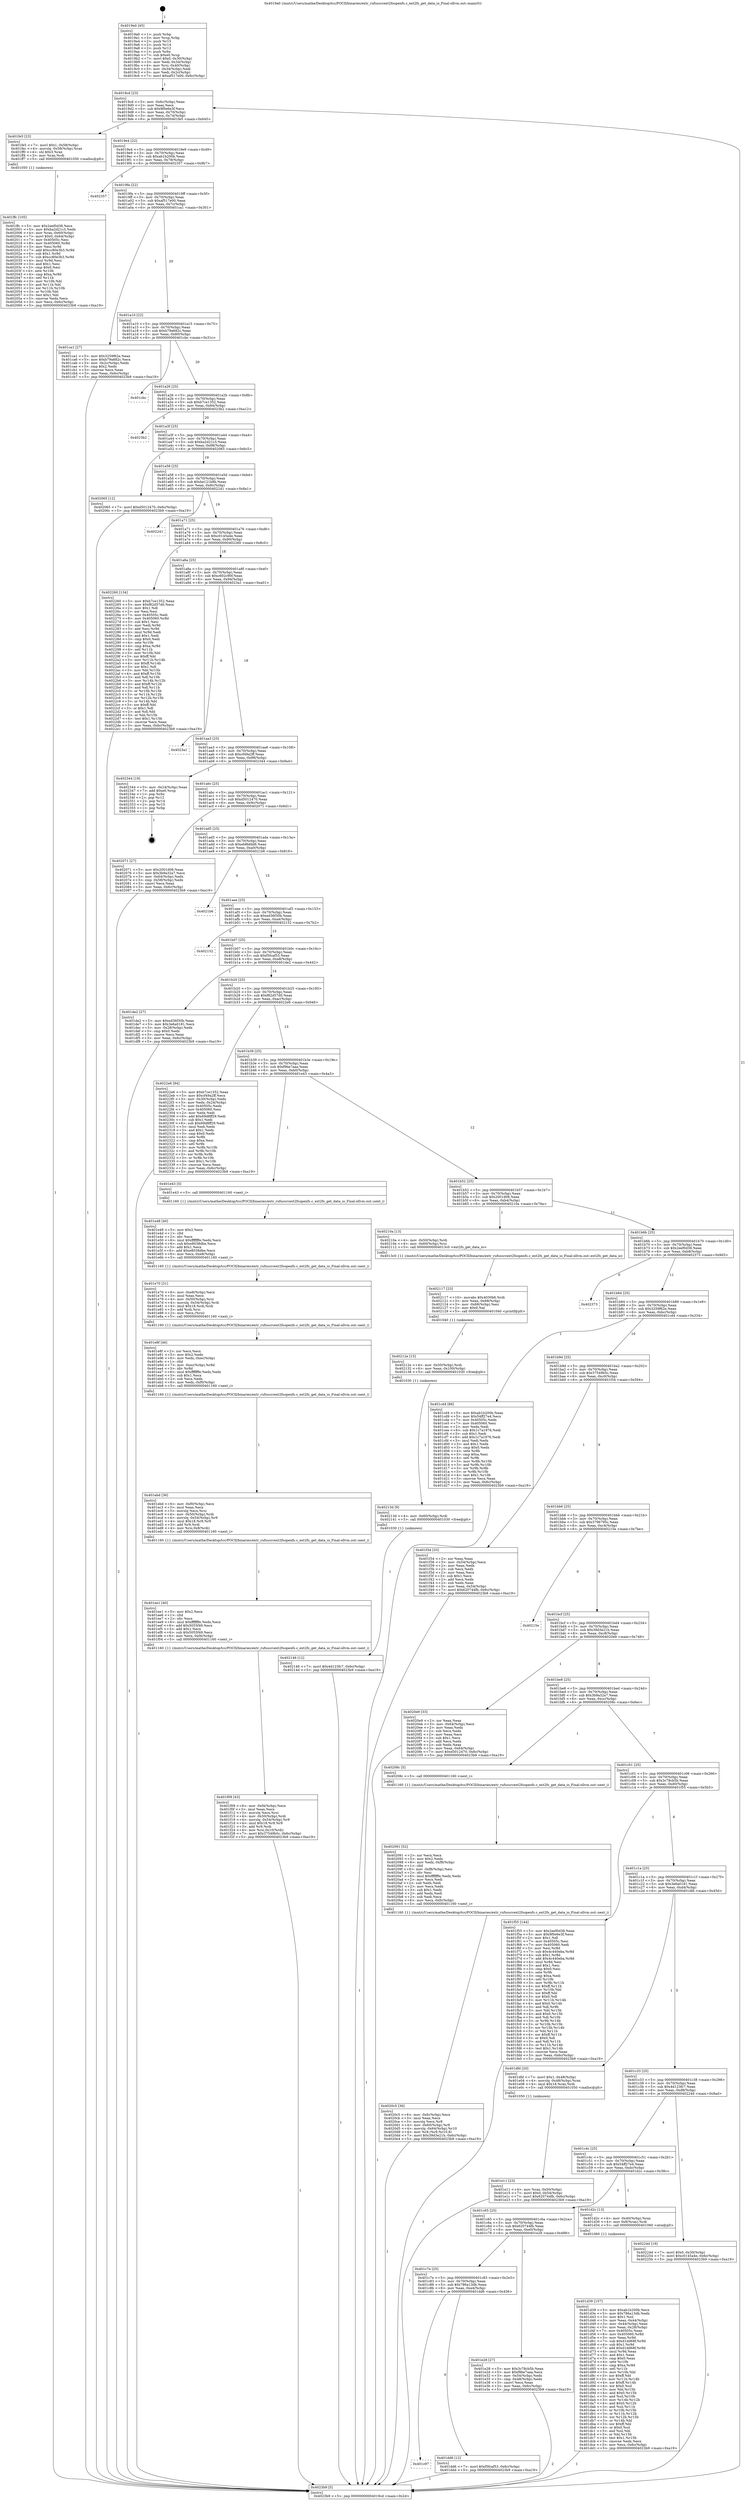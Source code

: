 digraph "0x4019a0" {
  label = "0x4019a0 (/mnt/c/Users/mathe/Desktop/tcc/POCII/binaries/extr_rufussrcext2fsopenfs.c_ext2fs_get_data_io_Final-ollvm.out::main(0))"
  labelloc = "t"
  node[shape=record]

  Entry [label="",width=0.3,height=0.3,shape=circle,fillcolor=black,style=filled]
  "0x4019cd" [label="{
     0x4019cd [23]\l
     | [instrs]\l
     &nbsp;&nbsp;0x4019cd \<+3\>: mov -0x6c(%rbp),%eax\l
     &nbsp;&nbsp;0x4019d0 \<+2\>: mov %eax,%ecx\l
     &nbsp;&nbsp;0x4019d2 \<+6\>: sub $0x9f0e6e3f,%ecx\l
     &nbsp;&nbsp;0x4019d8 \<+3\>: mov %eax,-0x70(%rbp)\l
     &nbsp;&nbsp;0x4019db \<+3\>: mov %ecx,-0x74(%rbp)\l
     &nbsp;&nbsp;0x4019de \<+6\>: je 0000000000401fe5 \<main+0x645\>\l
  }"]
  "0x401fe5" [label="{
     0x401fe5 [23]\l
     | [instrs]\l
     &nbsp;&nbsp;0x401fe5 \<+7\>: movl $0x1,-0x58(%rbp)\l
     &nbsp;&nbsp;0x401fec \<+4\>: movslq -0x58(%rbp),%rax\l
     &nbsp;&nbsp;0x401ff0 \<+4\>: shl $0x3,%rax\l
     &nbsp;&nbsp;0x401ff4 \<+3\>: mov %rax,%rdi\l
     &nbsp;&nbsp;0x401ff7 \<+5\>: call 0000000000401050 \<malloc@plt\>\l
     | [calls]\l
     &nbsp;&nbsp;0x401050 \{1\} (unknown)\l
  }"]
  "0x4019e4" [label="{
     0x4019e4 [22]\l
     | [instrs]\l
     &nbsp;&nbsp;0x4019e4 \<+5\>: jmp 00000000004019e9 \<main+0x49\>\l
     &nbsp;&nbsp;0x4019e9 \<+3\>: mov -0x70(%rbp),%eax\l
     &nbsp;&nbsp;0x4019ec \<+5\>: sub $0xab1b200b,%eax\l
     &nbsp;&nbsp;0x4019f1 \<+3\>: mov %eax,-0x78(%rbp)\l
     &nbsp;&nbsp;0x4019f4 \<+6\>: je 0000000000402357 \<main+0x9b7\>\l
  }"]
  Exit [label="",width=0.3,height=0.3,shape=circle,fillcolor=black,style=filled,peripheries=2]
  "0x402357" [label="{
     0x402357\l
  }", style=dashed]
  "0x4019fa" [label="{
     0x4019fa [22]\l
     | [instrs]\l
     &nbsp;&nbsp;0x4019fa \<+5\>: jmp 00000000004019ff \<main+0x5f\>\l
     &nbsp;&nbsp;0x4019ff \<+3\>: mov -0x70(%rbp),%eax\l
     &nbsp;&nbsp;0x401a02 \<+5\>: sub $0xaf517e00,%eax\l
     &nbsp;&nbsp;0x401a07 \<+3\>: mov %eax,-0x7c(%rbp)\l
     &nbsp;&nbsp;0x401a0a \<+6\>: je 0000000000401ca1 \<main+0x301\>\l
  }"]
  "0x402146" [label="{
     0x402146 [12]\l
     | [instrs]\l
     &nbsp;&nbsp;0x402146 \<+7\>: movl $0x4d123fc7,-0x6c(%rbp)\l
     &nbsp;&nbsp;0x40214d \<+5\>: jmp 00000000004023b9 \<main+0xa19\>\l
  }"]
  "0x401ca1" [label="{
     0x401ca1 [27]\l
     | [instrs]\l
     &nbsp;&nbsp;0x401ca1 \<+5\>: mov $0x3259f62e,%eax\l
     &nbsp;&nbsp;0x401ca6 \<+5\>: mov $0xb79a682c,%ecx\l
     &nbsp;&nbsp;0x401cab \<+3\>: mov -0x2c(%rbp),%edx\l
     &nbsp;&nbsp;0x401cae \<+3\>: cmp $0x2,%edx\l
     &nbsp;&nbsp;0x401cb1 \<+3\>: cmovne %ecx,%eax\l
     &nbsp;&nbsp;0x401cb4 \<+3\>: mov %eax,-0x6c(%rbp)\l
     &nbsp;&nbsp;0x401cb7 \<+5\>: jmp 00000000004023b9 \<main+0xa19\>\l
  }"]
  "0x401a10" [label="{
     0x401a10 [22]\l
     | [instrs]\l
     &nbsp;&nbsp;0x401a10 \<+5\>: jmp 0000000000401a15 \<main+0x75\>\l
     &nbsp;&nbsp;0x401a15 \<+3\>: mov -0x70(%rbp),%eax\l
     &nbsp;&nbsp;0x401a18 \<+5\>: sub $0xb79a682c,%eax\l
     &nbsp;&nbsp;0x401a1d \<+3\>: mov %eax,-0x80(%rbp)\l
     &nbsp;&nbsp;0x401a20 \<+6\>: je 0000000000401cbc \<main+0x31c\>\l
  }"]
  "0x4023b9" [label="{
     0x4023b9 [5]\l
     | [instrs]\l
     &nbsp;&nbsp;0x4023b9 \<+5\>: jmp 00000000004019cd \<main+0x2d\>\l
  }"]
  "0x4019a0" [label="{
     0x4019a0 [45]\l
     | [instrs]\l
     &nbsp;&nbsp;0x4019a0 \<+1\>: push %rbp\l
     &nbsp;&nbsp;0x4019a1 \<+3\>: mov %rsp,%rbp\l
     &nbsp;&nbsp;0x4019a4 \<+2\>: push %r15\l
     &nbsp;&nbsp;0x4019a6 \<+2\>: push %r14\l
     &nbsp;&nbsp;0x4019a8 \<+2\>: push %r12\l
     &nbsp;&nbsp;0x4019aa \<+1\>: push %rbx\l
     &nbsp;&nbsp;0x4019ab \<+7\>: sub $0xe0,%rsp\l
     &nbsp;&nbsp;0x4019b2 \<+7\>: movl $0x0,-0x30(%rbp)\l
     &nbsp;&nbsp;0x4019b9 \<+3\>: mov %edi,-0x34(%rbp)\l
     &nbsp;&nbsp;0x4019bc \<+4\>: mov %rsi,-0x40(%rbp)\l
     &nbsp;&nbsp;0x4019c0 \<+3\>: mov -0x34(%rbp),%edi\l
     &nbsp;&nbsp;0x4019c3 \<+3\>: mov %edi,-0x2c(%rbp)\l
     &nbsp;&nbsp;0x4019c6 \<+7\>: movl $0xaf517e00,-0x6c(%rbp)\l
  }"]
  "0x40213d" [label="{
     0x40213d [9]\l
     | [instrs]\l
     &nbsp;&nbsp;0x40213d \<+4\>: mov -0x60(%rbp),%rdi\l
     &nbsp;&nbsp;0x402141 \<+5\>: call 0000000000401030 \<free@plt\>\l
     | [calls]\l
     &nbsp;&nbsp;0x401030 \{1\} (unknown)\l
  }"]
  "0x401cbc" [label="{
     0x401cbc\l
  }", style=dashed]
  "0x401a26" [label="{
     0x401a26 [25]\l
     | [instrs]\l
     &nbsp;&nbsp;0x401a26 \<+5\>: jmp 0000000000401a2b \<main+0x8b\>\l
     &nbsp;&nbsp;0x401a2b \<+3\>: mov -0x70(%rbp),%eax\l
     &nbsp;&nbsp;0x401a2e \<+5\>: sub $0xb7ce1352,%eax\l
     &nbsp;&nbsp;0x401a33 \<+6\>: mov %eax,-0x84(%rbp)\l
     &nbsp;&nbsp;0x401a39 \<+6\>: je 00000000004023b2 \<main+0xa12\>\l
  }"]
  "0x40212e" [label="{
     0x40212e [15]\l
     | [instrs]\l
     &nbsp;&nbsp;0x40212e \<+4\>: mov -0x50(%rbp),%rdi\l
     &nbsp;&nbsp;0x402132 \<+6\>: mov %eax,-0x100(%rbp)\l
     &nbsp;&nbsp;0x402138 \<+5\>: call 0000000000401030 \<free@plt\>\l
     | [calls]\l
     &nbsp;&nbsp;0x401030 \{1\} (unknown)\l
  }"]
  "0x4023b2" [label="{
     0x4023b2\l
  }", style=dashed]
  "0x401a3f" [label="{
     0x401a3f [25]\l
     | [instrs]\l
     &nbsp;&nbsp;0x401a3f \<+5\>: jmp 0000000000401a44 \<main+0xa4\>\l
     &nbsp;&nbsp;0x401a44 \<+3\>: mov -0x70(%rbp),%eax\l
     &nbsp;&nbsp;0x401a47 \<+5\>: sub $0xba2d21c3,%eax\l
     &nbsp;&nbsp;0x401a4c \<+6\>: mov %eax,-0x88(%rbp)\l
     &nbsp;&nbsp;0x401a52 \<+6\>: je 0000000000402065 \<main+0x6c5\>\l
  }"]
  "0x402117" [label="{
     0x402117 [23]\l
     | [instrs]\l
     &nbsp;&nbsp;0x402117 \<+10\>: movabs $0x4030b6,%rdi\l
     &nbsp;&nbsp;0x402121 \<+3\>: mov %eax,-0x68(%rbp)\l
     &nbsp;&nbsp;0x402124 \<+3\>: mov -0x68(%rbp),%esi\l
     &nbsp;&nbsp;0x402127 \<+2\>: mov $0x0,%al\l
     &nbsp;&nbsp;0x402129 \<+5\>: call 0000000000401040 \<printf@plt\>\l
     | [calls]\l
     &nbsp;&nbsp;0x401040 \{1\} (unknown)\l
  }"]
  "0x402065" [label="{
     0x402065 [12]\l
     | [instrs]\l
     &nbsp;&nbsp;0x402065 \<+7\>: movl $0xd5012470,-0x6c(%rbp)\l
     &nbsp;&nbsp;0x40206c \<+5\>: jmp 00000000004023b9 \<main+0xa19\>\l
  }"]
  "0x401a58" [label="{
     0x401a58 [25]\l
     | [instrs]\l
     &nbsp;&nbsp;0x401a58 \<+5\>: jmp 0000000000401a5d \<main+0xbd\>\l
     &nbsp;&nbsp;0x401a5d \<+3\>: mov -0x70(%rbp),%eax\l
     &nbsp;&nbsp;0x401a60 \<+5\>: sub $0xbe121b8b,%eax\l
     &nbsp;&nbsp;0x401a65 \<+6\>: mov %eax,-0x8c(%rbp)\l
     &nbsp;&nbsp;0x401a6b \<+6\>: je 0000000000402241 \<main+0x8a1\>\l
  }"]
  "0x4020c5" [label="{
     0x4020c5 [36]\l
     | [instrs]\l
     &nbsp;&nbsp;0x4020c5 \<+6\>: mov -0xfc(%rbp),%ecx\l
     &nbsp;&nbsp;0x4020cb \<+3\>: imul %eax,%ecx\l
     &nbsp;&nbsp;0x4020ce \<+3\>: movslq %ecx,%r8\l
     &nbsp;&nbsp;0x4020d1 \<+4\>: mov -0x60(%rbp),%r9\l
     &nbsp;&nbsp;0x4020d5 \<+4\>: movslq -0x64(%rbp),%r10\l
     &nbsp;&nbsp;0x4020d9 \<+4\>: mov %r8,(%r9,%r10,8)\l
     &nbsp;&nbsp;0x4020dd \<+7\>: movl $0x39d3e21b,-0x6c(%rbp)\l
     &nbsp;&nbsp;0x4020e4 \<+5\>: jmp 00000000004023b9 \<main+0xa19\>\l
  }"]
  "0x402241" [label="{
     0x402241\l
  }", style=dashed]
  "0x401a71" [label="{
     0x401a71 [25]\l
     | [instrs]\l
     &nbsp;&nbsp;0x401a71 \<+5\>: jmp 0000000000401a76 \<main+0xd6\>\l
     &nbsp;&nbsp;0x401a76 \<+3\>: mov -0x70(%rbp),%eax\l
     &nbsp;&nbsp;0x401a79 \<+5\>: sub $0xc0145a4e,%eax\l
     &nbsp;&nbsp;0x401a7e \<+6\>: mov %eax,-0x90(%rbp)\l
     &nbsp;&nbsp;0x401a84 \<+6\>: je 0000000000402260 \<main+0x8c0\>\l
  }"]
  "0x402091" [label="{
     0x402091 [52]\l
     | [instrs]\l
     &nbsp;&nbsp;0x402091 \<+2\>: xor %ecx,%ecx\l
     &nbsp;&nbsp;0x402093 \<+5\>: mov $0x2,%edx\l
     &nbsp;&nbsp;0x402098 \<+6\>: mov %edx,-0xf8(%rbp)\l
     &nbsp;&nbsp;0x40209e \<+1\>: cltd\l
     &nbsp;&nbsp;0x40209f \<+6\>: mov -0xf8(%rbp),%esi\l
     &nbsp;&nbsp;0x4020a5 \<+2\>: idiv %esi\l
     &nbsp;&nbsp;0x4020a7 \<+6\>: imul $0xfffffffe,%edx,%edx\l
     &nbsp;&nbsp;0x4020ad \<+2\>: mov %ecx,%edi\l
     &nbsp;&nbsp;0x4020af \<+2\>: sub %edx,%edi\l
     &nbsp;&nbsp;0x4020b1 \<+2\>: mov %ecx,%edx\l
     &nbsp;&nbsp;0x4020b3 \<+3\>: sub $0x1,%edx\l
     &nbsp;&nbsp;0x4020b6 \<+2\>: add %edx,%edi\l
     &nbsp;&nbsp;0x4020b8 \<+2\>: sub %edi,%ecx\l
     &nbsp;&nbsp;0x4020ba \<+6\>: mov %ecx,-0xfc(%rbp)\l
     &nbsp;&nbsp;0x4020c0 \<+5\>: call 0000000000401160 \<next_i\>\l
     | [calls]\l
     &nbsp;&nbsp;0x401160 \{1\} (/mnt/c/Users/mathe/Desktop/tcc/POCII/binaries/extr_rufussrcext2fsopenfs.c_ext2fs_get_data_io_Final-ollvm.out::next_i)\l
  }"]
  "0x402260" [label="{
     0x402260 [134]\l
     | [instrs]\l
     &nbsp;&nbsp;0x402260 \<+5\>: mov $0xb7ce1352,%eax\l
     &nbsp;&nbsp;0x402265 \<+5\>: mov $0xf82d57d0,%ecx\l
     &nbsp;&nbsp;0x40226a \<+2\>: mov $0x1,%dl\l
     &nbsp;&nbsp;0x40226c \<+2\>: xor %esi,%esi\l
     &nbsp;&nbsp;0x40226e \<+7\>: mov 0x40505c,%edi\l
     &nbsp;&nbsp;0x402275 \<+8\>: mov 0x405060,%r8d\l
     &nbsp;&nbsp;0x40227d \<+3\>: sub $0x1,%esi\l
     &nbsp;&nbsp;0x402280 \<+3\>: mov %edi,%r9d\l
     &nbsp;&nbsp;0x402283 \<+3\>: add %esi,%r9d\l
     &nbsp;&nbsp;0x402286 \<+4\>: imul %r9d,%edi\l
     &nbsp;&nbsp;0x40228a \<+3\>: and $0x1,%edi\l
     &nbsp;&nbsp;0x40228d \<+3\>: cmp $0x0,%edi\l
     &nbsp;&nbsp;0x402290 \<+4\>: sete %r10b\l
     &nbsp;&nbsp;0x402294 \<+4\>: cmp $0xa,%r8d\l
     &nbsp;&nbsp;0x402298 \<+4\>: setl %r11b\l
     &nbsp;&nbsp;0x40229c \<+3\>: mov %r10b,%bl\l
     &nbsp;&nbsp;0x40229f \<+3\>: xor $0xff,%bl\l
     &nbsp;&nbsp;0x4022a2 \<+3\>: mov %r11b,%r14b\l
     &nbsp;&nbsp;0x4022a5 \<+4\>: xor $0xff,%r14b\l
     &nbsp;&nbsp;0x4022a9 \<+3\>: xor $0x1,%dl\l
     &nbsp;&nbsp;0x4022ac \<+3\>: mov %bl,%r15b\l
     &nbsp;&nbsp;0x4022af \<+4\>: and $0xff,%r15b\l
     &nbsp;&nbsp;0x4022b3 \<+3\>: and %dl,%r10b\l
     &nbsp;&nbsp;0x4022b6 \<+3\>: mov %r14b,%r12b\l
     &nbsp;&nbsp;0x4022b9 \<+4\>: and $0xff,%r12b\l
     &nbsp;&nbsp;0x4022bd \<+3\>: and %dl,%r11b\l
     &nbsp;&nbsp;0x4022c0 \<+3\>: or %r10b,%r15b\l
     &nbsp;&nbsp;0x4022c3 \<+3\>: or %r11b,%r12b\l
     &nbsp;&nbsp;0x4022c6 \<+3\>: xor %r12b,%r15b\l
     &nbsp;&nbsp;0x4022c9 \<+3\>: or %r14b,%bl\l
     &nbsp;&nbsp;0x4022cc \<+3\>: xor $0xff,%bl\l
     &nbsp;&nbsp;0x4022cf \<+3\>: or $0x1,%dl\l
     &nbsp;&nbsp;0x4022d2 \<+2\>: and %dl,%bl\l
     &nbsp;&nbsp;0x4022d4 \<+3\>: or %bl,%r15b\l
     &nbsp;&nbsp;0x4022d7 \<+4\>: test $0x1,%r15b\l
     &nbsp;&nbsp;0x4022db \<+3\>: cmovne %ecx,%eax\l
     &nbsp;&nbsp;0x4022de \<+3\>: mov %eax,-0x6c(%rbp)\l
     &nbsp;&nbsp;0x4022e1 \<+5\>: jmp 00000000004023b9 \<main+0xa19\>\l
  }"]
  "0x401a8a" [label="{
     0x401a8a [25]\l
     | [instrs]\l
     &nbsp;&nbsp;0x401a8a \<+5\>: jmp 0000000000401a8f \<main+0xef\>\l
     &nbsp;&nbsp;0x401a8f \<+3\>: mov -0x70(%rbp),%eax\l
     &nbsp;&nbsp;0x401a92 \<+5\>: sub $0xc602c90f,%eax\l
     &nbsp;&nbsp;0x401a97 \<+6\>: mov %eax,-0x94(%rbp)\l
     &nbsp;&nbsp;0x401a9d \<+6\>: je 00000000004023a1 \<main+0xa01\>\l
  }"]
  "0x401ffc" [label="{
     0x401ffc [105]\l
     | [instrs]\l
     &nbsp;&nbsp;0x401ffc \<+5\>: mov $0x2eef0d38,%ecx\l
     &nbsp;&nbsp;0x402001 \<+5\>: mov $0xba2d21c3,%edx\l
     &nbsp;&nbsp;0x402006 \<+4\>: mov %rax,-0x60(%rbp)\l
     &nbsp;&nbsp;0x40200a \<+7\>: movl $0x0,-0x64(%rbp)\l
     &nbsp;&nbsp;0x402011 \<+7\>: mov 0x40505c,%esi\l
     &nbsp;&nbsp;0x402018 \<+8\>: mov 0x405060,%r8d\l
     &nbsp;&nbsp;0x402020 \<+3\>: mov %esi,%r9d\l
     &nbsp;&nbsp;0x402023 \<+7\>: add $0xcc80e3b3,%r9d\l
     &nbsp;&nbsp;0x40202a \<+4\>: sub $0x1,%r9d\l
     &nbsp;&nbsp;0x40202e \<+7\>: sub $0xcc80e3b3,%r9d\l
     &nbsp;&nbsp;0x402035 \<+4\>: imul %r9d,%esi\l
     &nbsp;&nbsp;0x402039 \<+3\>: and $0x1,%esi\l
     &nbsp;&nbsp;0x40203c \<+3\>: cmp $0x0,%esi\l
     &nbsp;&nbsp;0x40203f \<+4\>: sete %r10b\l
     &nbsp;&nbsp;0x402043 \<+4\>: cmp $0xa,%r8d\l
     &nbsp;&nbsp;0x402047 \<+4\>: setl %r11b\l
     &nbsp;&nbsp;0x40204b \<+3\>: mov %r10b,%bl\l
     &nbsp;&nbsp;0x40204e \<+3\>: and %r11b,%bl\l
     &nbsp;&nbsp;0x402051 \<+3\>: xor %r11b,%r10b\l
     &nbsp;&nbsp;0x402054 \<+3\>: or %r10b,%bl\l
     &nbsp;&nbsp;0x402057 \<+3\>: test $0x1,%bl\l
     &nbsp;&nbsp;0x40205a \<+3\>: cmovne %edx,%ecx\l
     &nbsp;&nbsp;0x40205d \<+3\>: mov %ecx,-0x6c(%rbp)\l
     &nbsp;&nbsp;0x402060 \<+5\>: jmp 00000000004023b9 \<main+0xa19\>\l
  }"]
  "0x4023a1" [label="{
     0x4023a1\l
  }", style=dashed]
  "0x401aa3" [label="{
     0x401aa3 [25]\l
     | [instrs]\l
     &nbsp;&nbsp;0x401aa3 \<+5\>: jmp 0000000000401aa8 \<main+0x108\>\l
     &nbsp;&nbsp;0x401aa8 \<+3\>: mov -0x70(%rbp),%eax\l
     &nbsp;&nbsp;0x401aab \<+5\>: sub $0xcf49a2ff,%eax\l
     &nbsp;&nbsp;0x401ab0 \<+6\>: mov %eax,-0x98(%rbp)\l
     &nbsp;&nbsp;0x401ab6 \<+6\>: je 0000000000402344 \<main+0x9a4\>\l
  }"]
  "0x401f09" [label="{
     0x401f09 [43]\l
     | [instrs]\l
     &nbsp;&nbsp;0x401f09 \<+6\>: mov -0xf4(%rbp),%ecx\l
     &nbsp;&nbsp;0x401f0f \<+3\>: imul %eax,%ecx\l
     &nbsp;&nbsp;0x401f12 \<+3\>: movslq %ecx,%rsi\l
     &nbsp;&nbsp;0x401f15 \<+4\>: mov -0x50(%rbp),%rdi\l
     &nbsp;&nbsp;0x401f19 \<+4\>: movslq -0x54(%rbp),%r9\l
     &nbsp;&nbsp;0x401f1d \<+4\>: imul $0x18,%r9,%r9\l
     &nbsp;&nbsp;0x401f21 \<+3\>: add %r9,%rdi\l
     &nbsp;&nbsp;0x401f24 \<+4\>: mov %rsi,0x10(%rdi)\l
     &nbsp;&nbsp;0x401f28 \<+7\>: movl $0x37549b5c,-0x6c(%rbp)\l
     &nbsp;&nbsp;0x401f2f \<+5\>: jmp 00000000004023b9 \<main+0xa19\>\l
  }"]
  "0x402344" [label="{
     0x402344 [19]\l
     | [instrs]\l
     &nbsp;&nbsp;0x402344 \<+3\>: mov -0x24(%rbp),%eax\l
     &nbsp;&nbsp;0x402347 \<+7\>: add $0xe0,%rsp\l
     &nbsp;&nbsp;0x40234e \<+1\>: pop %rbx\l
     &nbsp;&nbsp;0x40234f \<+2\>: pop %r12\l
     &nbsp;&nbsp;0x402351 \<+2\>: pop %r14\l
     &nbsp;&nbsp;0x402353 \<+2\>: pop %r15\l
     &nbsp;&nbsp;0x402355 \<+1\>: pop %rbp\l
     &nbsp;&nbsp;0x402356 \<+1\>: ret\l
  }"]
  "0x401abc" [label="{
     0x401abc [25]\l
     | [instrs]\l
     &nbsp;&nbsp;0x401abc \<+5\>: jmp 0000000000401ac1 \<main+0x121\>\l
     &nbsp;&nbsp;0x401ac1 \<+3\>: mov -0x70(%rbp),%eax\l
     &nbsp;&nbsp;0x401ac4 \<+5\>: sub $0xd5012470,%eax\l
     &nbsp;&nbsp;0x401ac9 \<+6\>: mov %eax,-0x9c(%rbp)\l
     &nbsp;&nbsp;0x401acf \<+6\>: je 0000000000402071 \<main+0x6d1\>\l
  }"]
  "0x401ee1" [label="{
     0x401ee1 [40]\l
     | [instrs]\l
     &nbsp;&nbsp;0x401ee1 \<+5\>: mov $0x2,%ecx\l
     &nbsp;&nbsp;0x401ee6 \<+1\>: cltd\l
     &nbsp;&nbsp;0x401ee7 \<+2\>: idiv %ecx\l
     &nbsp;&nbsp;0x401ee9 \<+6\>: imul $0xfffffffe,%edx,%ecx\l
     &nbsp;&nbsp;0x401eef \<+6\>: add $0x5055f49,%ecx\l
     &nbsp;&nbsp;0x401ef5 \<+3\>: add $0x1,%ecx\l
     &nbsp;&nbsp;0x401ef8 \<+6\>: sub $0x5055f49,%ecx\l
     &nbsp;&nbsp;0x401efe \<+6\>: mov %ecx,-0xf4(%rbp)\l
     &nbsp;&nbsp;0x401f04 \<+5\>: call 0000000000401160 \<next_i\>\l
     | [calls]\l
     &nbsp;&nbsp;0x401160 \{1\} (/mnt/c/Users/mathe/Desktop/tcc/POCII/binaries/extr_rufussrcext2fsopenfs.c_ext2fs_get_data_io_Final-ollvm.out::next_i)\l
  }"]
  "0x402071" [label="{
     0x402071 [27]\l
     | [instrs]\l
     &nbsp;&nbsp;0x402071 \<+5\>: mov $0x2001d08,%eax\l
     &nbsp;&nbsp;0x402076 \<+5\>: mov $0x3b9a32a7,%ecx\l
     &nbsp;&nbsp;0x40207b \<+3\>: mov -0x64(%rbp),%edx\l
     &nbsp;&nbsp;0x40207e \<+3\>: cmp -0x58(%rbp),%edx\l
     &nbsp;&nbsp;0x402081 \<+3\>: cmovl %ecx,%eax\l
     &nbsp;&nbsp;0x402084 \<+3\>: mov %eax,-0x6c(%rbp)\l
     &nbsp;&nbsp;0x402087 \<+5\>: jmp 00000000004023b9 \<main+0xa19\>\l
  }"]
  "0x401ad5" [label="{
     0x401ad5 [25]\l
     | [instrs]\l
     &nbsp;&nbsp;0x401ad5 \<+5\>: jmp 0000000000401ada \<main+0x13a\>\l
     &nbsp;&nbsp;0x401ada \<+3\>: mov -0x70(%rbp),%eax\l
     &nbsp;&nbsp;0x401add \<+5\>: sub $0xeb8bfdd6,%eax\l
     &nbsp;&nbsp;0x401ae2 \<+6\>: mov %eax,-0xa0(%rbp)\l
     &nbsp;&nbsp;0x401ae8 \<+6\>: je 00000000004021b6 \<main+0x816\>\l
  }"]
  "0x401ebd" [label="{
     0x401ebd [36]\l
     | [instrs]\l
     &nbsp;&nbsp;0x401ebd \<+6\>: mov -0xf0(%rbp),%ecx\l
     &nbsp;&nbsp;0x401ec3 \<+3\>: imul %eax,%ecx\l
     &nbsp;&nbsp;0x401ec6 \<+3\>: movslq %ecx,%rsi\l
     &nbsp;&nbsp;0x401ec9 \<+4\>: mov -0x50(%rbp),%rdi\l
     &nbsp;&nbsp;0x401ecd \<+4\>: movslq -0x54(%rbp),%r9\l
     &nbsp;&nbsp;0x401ed1 \<+4\>: imul $0x18,%r9,%r9\l
     &nbsp;&nbsp;0x401ed5 \<+3\>: add %r9,%rdi\l
     &nbsp;&nbsp;0x401ed8 \<+4\>: mov %rsi,0x8(%rdi)\l
     &nbsp;&nbsp;0x401edc \<+5\>: call 0000000000401160 \<next_i\>\l
     | [calls]\l
     &nbsp;&nbsp;0x401160 \{1\} (/mnt/c/Users/mathe/Desktop/tcc/POCII/binaries/extr_rufussrcext2fsopenfs.c_ext2fs_get_data_io_Final-ollvm.out::next_i)\l
  }"]
  "0x4021b6" [label="{
     0x4021b6\l
  }", style=dashed]
  "0x401aee" [label="{
     0x401aee [25]\l
     | [instrs]\l
     &nbsp;&nbsp;0x401aee \<+5\>: jmp 0000000000401af3 \<main+0x153\>\l
     &nbsp;&nbsp;0x401af3 \<+3\>: mov -0x70(%rbp),%eax\l
     &nbsp;&nbsp;0x401af6 \<+5\>: sub $0xed36f30b,%eax\l
     &nbsp;&nbsp;0x401afb \<+6\>: mov %eax,-0xa4(%rbp)\l
     &nbsp;&nbsp;0x401b01 \<+6\>: je 0000000000402152 \<main+0x7b2\>\l
  }"]
  "0x401e8f" [label="{
     0x401e8f [46]\l
     | [instrs]\l
     &nbsp;&nbsp;0x401e8f \<+2\>: xor %ecx,%ecx\l
     &nbsp;&nbsp;0x401e91 \<+5\>: mov $0x2,%edx\l
     &nbsp;&nbsp;0x401e96 \<+6\>: mov %edx,-0xec(%rbp)\l
     &nbsp;&nbsp;0x401e9c \<+1\>: cltd\l
     &nbsp;&nbsp;0x401e9d \<+7\>: mov -0xec(%rbp),%r8d\l
     &nbsp;&nbsp;0x401ea4 \<+3\>: idiv %r8d\l
     &nbsp;&nbsp;0x401ea7 \<+6\>: imul $0xfffffffe,%edx,%edx\l
     &nbsp;&nbsp;0x401ead \<+3\>: sub $0x1,%ecx\l
     &nbsp;&nbsp;0x401eb0 \<+2\>: sub %ecx,%edx\l
     &nbsp;&nbsp;0x401eb2 \<+6\>: mov %edx,-0xf0(%rbp)\l
     &nbsp;&nbsp;0x401eb8 \<+5\>: call 0000000000401160 \<next_i\>\l
     | [calls]\l
     &nbsp;&nbsp;0x401160 \{1\} (/mnt/c/Users/mathe/Desktop/tcc/POCII/binaries/extr_rufussrcext2fsopenfs.c_ext2fs_get_data_io_Final-ollvm.out::next_i)\l
  }"]
  "0x402152" [label="{
     0x402152\l
  }", style=dashed]
  "0x401b07" [label="{
     0x401b07 [25]\l
     | [instrs]\l
     &nbsp;&nbsp;0x401b07 \<+5\>: jmp 0000000000401b0c \<main+0x16c\>\l
     &nbsp;&nbsp;0x401b0c \<+3\>: mov -0x70(%rbp),%eax\l
     &nbsp;&nbsp;0x401b0f \<+5\>: sub $0xf5fcaf53,%eax\l
     &nbsp;&nbsp;0x401b14 \<+6\>: mov %eax,-0xa8(%rbp)\l
     &nbsp;&nbsp;0x401b1a \<+6\>: je 0000000000401de2 \<main+0x442\>\l
  }"]
  "0x401e70" [label="{
     0x401e70 [31]\l
     | [instrs]\l
     &nbsp;&nbsp;0x401e70 \<+6\>: mov -0xe8(%rbp),%ecx\l
     &nbsp;&nbsp;0x401e76 \<+3\>: imul %eax,%ecx\l
     &nbsp;&nbsp;0x401e79 \<+4\>: mov -0x50(%rbp),%rsi\l
     &nbsp;&nbsp;0x401e7d \<+4\>: movslq -0x54(%rbp),%rdi\l
     &nbsp;&nbsp;0x401e81 \<+4\>: imul $0x18,%rdi,%rdi\l
     &nbsp;&nbsp;0x401e85 \<+3\>: add %rdi,%rsi\l
     &nbsp;&nbsp;0x401e88 \<+2\>: mov %ecx,(%rsi)\l
     &nbsp;&nbsp;0x401e8a \<+5\>: call 0000000000401160 \<next_i\>\l
     | [calls]\l
     &nbsp;&nbsp;0x401160 \{1\} (/mnt/c/Users/mathe/Desktop/tcc/POCII/binaries/extr_rufussrcext2fsopenfs.c_ext2fs_get_data_io_Final-ollvm.out::next_i)\l
  }"]
  "0x401de2" [label="{
     0x401de2 [27]\l
     | [instrs]\l
     &nbsp;&nbsp;0x401de2 \<+5\>: mov $0xed36f30b,%eax\l
     &nbsp;&nbsp;0x401de7 \<+5\>: mov $0x3e6a0181,%ecx\l
     &nbsp;&nbsp;0x401dec \<+3\>: mov -0x28(%rbp),%edx\l
     &nbsp;&nbsp;0x401def \<+3\>: cmp $0x0,%edx\l
     &nbsp;&nbsp;0x401df2 \<+3\>: cmove %ecx,%eax\l
     &nbsp;&nbsp;0x401df5 \<+3\>: mov %eax,-0x6c(%rbp)\l
     &nbsp;&nbsp;0x401df8 \<+5\>: jmp 00000000004023b9 \<main+0xa19\>\l
  }"]
  "0x401b20" [label="{
     0x401b20 [25]\l
     | [instrs]\l
     &nbsp;&nbsp;0x401b20 \<+5\>: jmp 0000000000401b25 \<main+0x185\>\l
     &nbsp;&nbsp;0x401b25 \<+3\>: mov -0x70(%rbp),%eax\l
     &nbsp;&nbsp;0x401b28 \<+5\>: sub $0xf82d57d0,%eax\l
     &nbsp;&nbsp;0x401b2d \<+6\>: mov %eax,-0xac(%rbp)\l
     &nbsp;&nbsp;0x401b33 \<+6\>: je 00000000004022e6 \<main+0x946\>\l
  }"]
  "0x401e48" [label="{
     0x401e48 [40]\l
     | [instrs]\l
     &nbsp;&nbsp;0x401e48 \<+5\>: mov $0x2,%ecx\l
     &nbsp;&nbsp;0x401e4d \<+1\>: cltd\l
     &nbsp;&nbsp;0x401e4e \<+2\>: idiv %ecx\l
     &nbsp;&nbsp;0x401e50 \<+6\>: imul $0xfffffffe,%edx,%ecx\l
     &nbsp;&nbsp;0x401e56 \<+6\>: sub $0xe8038dbe,%ecx\l
     &nbsp;&nbsp;0x401e5c \<+3\>: add $0x1,%ecx\l
     &nbsp;&nbsp;0x401e5f \<+6\>: add $0xe8038dbe,%ecx\l
     &nbsp;&nbsp;0x401e65 \<+6\>: mov %ecx,-0xe8(%rbp)\l
     &nbsp;&nbsp;0x401e6b \<+5\>: call 0000000000401160 \<next_i\>\l
     | [calls]\l
     &nbsp;&nbsp;0x401160 \{1\} (/mnt/c/Users/mathe/Desktop/tcc/POCII/binaries/extr_rufussrcext2fsopenfs.c_ext2fs_get_data_io_Final-ollvm.out::next_i)\l
  }"]
  "0x4022e6" [label="{
     0x4022e6 [94]\l
     | [instrs]\l
     &nbsp;&nbsp;0x4022e6 \<+5\>: mov $0xb7ce1352,%eax\l
     &nbsp;&nbsp;0x4022eb \<+5\>: mov $0xcf49a2ff,%ecx\l
     &nbsp;&nbsp;0x4022f0 \<+3\>: mov -0x30(%rbp),%edx\l
     &nbsp;&nbsp;0x4022f3 \<+3\>: mov %edx,-0x24(%rbp)\l
     &nbsp;&nbsp;0x4022f6 \<+7\>: mov 0x40505c,%edx\l
     &nbsp;&nbsp;0x4022fd \<+7\>: mov 0x405060,%esi\l
     &nbsp;&nbsp;0x402304 \<+2\>: mov %edx,%edi\l
     &nbsp;&nbsp;0x402306 \<+6\>: add $0x69d8ff29,%edi\l
     &nbsp;&nbsp;0x40230c \<+3\>: sub $0x1,%edi\l
     &nbsp;&nbsp;0x40230f \<+6\>: sub $0x69d8ff29,%edi\l
     &nbsp;&nbsp;0x402315 \<+3\>: imul %edi,%edx\l
     &nbsp;&nbsp;0x402318 \<+3\>: and $0x1,%edx\l
     &nbsp;&nbsp;0x40231b \<+3\>: cmp $0x0,%edx\l
     &nbsp;&nbsp;0x40231e \<+4\>: sete %r8b\l
     &nbsp;&nbsp;0x402322 \<+3\>: cmp $0xa,%esi\l
     &nbsp;&nbsp;0x402325 \<+4\>: setl %r9b\l
     &nbsp;&nbsp;0x402329 \<+3\>: mov %r8b,%r10b\l
     &nbsp;&nbsp;0x40232c \<+3\>: and %r9b,%r10b\l
     &nbsp;&nbsp;0x40232f \<+3\>: xor %r9b,%r8b\l
     &nbsp;&nbsp;0x402332 \<+3\>: or %r8b,%r10b\l
     &nbsp;&nbsp;0x402335 \<+4\>: test $0x1,%r10b\l
     &nbsp;&nbsp;0x402339 \<+3\>: cmovne %ecx,%eax\l
     &nbsp;&nbsp;0x40233c \<+3\>: mov %eax,-0x6c(%rbp)\l
     &nbsp;&nbsp;0x40233f \<+5\>: jmp 00000000004023b9 \<main+0xa19\>\l
  }"]
  "0x401b39" [label="{
     0x401b39 [25]\l
     | [instrs]\l
     &nbsp;&nbsp;0x401b39 \<+5\>: jmp 0000000000401b3e \<main+0x19e\>\l
     &nbsp;&nbsp;0x401b3e \<+3\>: mov -0x70(%rbp),%eax\l
     &nbsp;&nbsp;0x401b41 \<+5\>: sub $0xf9be7aaa,%eax\l
     &nbsp;&nbsp;0x401b46 \<+6\>: mov %eax,-0xb0(%rbp)\l
     &nbsp;&nbsp;0x401b4c \<+6\>: je 0000000000401e43 \<main+0x4a3\>\l
  }"]
  "0x401e11" [label="{
     0x401e11 [23]\l
     | [instrs]\l
     &nbsp;&nbsp;0x401e11 \<+4\>: mov %rax,-0x50(%rbp)\l
     &nbsp;&nbsp;0x401e15 \<+7\>: movl $0x0,-0x54(%rbp)\l
     &nbsp;&nbsp;0x401e1c \<+7\>: movl $0x620744fb,-0x6c(%rbp)\l
     &nbsp;&nbsp;0x401e23 \<+5\>: jmp 00000000004023b9 \<main+0xa19\>\l
  }"]
  "0x401e43" [label="{
     0x401e43 [5]\l
     | [instrs]\l
     &nbsp;&nbsp;0x401e43 \<+5\>: call 0000000000401160 \<next_i\>\l
     | [calls]\l
     &nbsp;&nbsp;0x401160 \{1\} (/mnt/c/Users/mathe/Desktop/tcc/POCII/binaries/extr_rufussrcext2fsopenfs.c_ext2fs_get_data_io_Final-ollvm.out::next_i)\l
  }"]
  "0x401b52" [label="{
     0x401b52 [25]\l
     | [instrs]\l
     &nbsp;&nbsp;0x401b52 \<+5\>: jmp 0000000000401b57 \<main+0x1b7\>\l
     &nbsp;&nbsp;0x401b57 \<+3\>: mov -0x70(%rbp),%eax\l
     &nbsp;&nbsp;0x401b5a \<+5\>: sub $0x2001d08,%eax\l
     &nbsp;&nbsp;0x401b5f \<+6\>: mov %eax,-0xb4(%rbp)\l
     &nbsp;&nbsp;0x401b65 \<+6\>: je 000000000040210a \<main+0x76a\>\l
  }"]
  "0x401c97" [label="{
     0x401c97\l
  }", style=dashed]
  "0x40210a" [label="{
     0x40210a [13]\l
     | [instrs]\l
     &nbsp;&nbsp;0x40210a \<+4\>: mov -0x50(%rbp),%rdi\l
     &nbsp;&nbsp;0x40210e \<+4\>: mov -0x60(%rbp),%rsi\l
     &nbsp;&nbsp;0x402112 \<+5\>: call 00000000004013c0 \<ext2fs_get_data_io\>\l
     | [calls]\l
     &nbsp;&nbsp;0x4013c0 \{1\} (/mnt/c/Users/mathe/Desktop/tcc/POCII/binaries/extr_rufussrcext2fsopenfs.c_ext2fs_get_data_io_Final-ollvm.out::ext2fs_get_data_io)\l
  }"]
  "0x401b6b" [label="{
     0x401b6b [25]\l
     | [instrs]\l
     &nbsp;&nbsp;0x401b6b \<+5\>: jmp 0000000000401b70 \<main+0x1d0\>\l
     &nbsp;&nbsp;0x401b70 \<+3\>: mov -0x70(%rbp),%eax\l
     &nbsp;&nbsp;0x401b73 \<+5\>: sub $0x2eef0d38,%eax\l
     &nbsp;&nbsp;0x401b78 \<+6\>: mov %eax,-0xb8(%rbp)\l
     &nbsp;&nbsp;0x401b7e \<+6\>: je 0000000000402373 \<main+0x9d3\>\l
  }"]
  "0x401dd6" [label="{
     0x401dd6 [12]\l
     | [instrs]\l
     &nbsp;&nbsp;0x401dd6 \<+7\>: movl $0xf5fcaf53,-0x6c(%rbp)\l
     &nbsp;&nbsp;0x401ddd \<+5\>: jmp 00000000004023b9 \<main+0xa19\>\l
  }"]
  "0x402373" [label="{
     0x402373\l
  }", style=dashed]
  "0x401b84" [label="{
     0x401b84 [25]\l
     | [instrs]\l
     &nbsp;&nbsp;0x401b84 \<+5\>: jmp 0000000000401b89 \<main+0x1e9\>\l
     &nbsp;&nbsp;0x401b89 \<+3\>: mov -0x70(%rbp),%eax\l
     &nbsp;&nbsp;0x401b8c \<+5\>: sub $0x3259f62e,%eax\l
     &nbsp;&nbsp;0x401b91 \<+6\>: mov %eax,-0xbc(%rbp)\l
     &nbsp;&nbsp;0x401b97 \<+6\>: je 0000000000401cd4 \<main+0x334\>\l
  }"]
  "0x401c7e" [label="{
     0x401c7e [25]\l
     | [instrs]\l
     &nbsp;&nbsp;0x401c7e \<+5\>: jmp 0000000000401c83 \<main+0x2e3\>\l
     &nbsp;&nbsp;0x401c83 \<+3\>: mov -0x70(%rbp),%eax\l
     &nbsp;&nbsp;0x401c86 \<+5\>: sub $0x786a13db,%eax\l
     &nbsp;&nbsp;0x401c8b \<+6\>: mov %eax,-0xe4(%rbp)\l
     &nbsp;&nbsp;0x401c91 \<+6\>: je 0000000000401dd6 \<main+0x436\>\l
  }"]
  "0x401cd4" [label="{
     0x401cd4 [88]\l
     | [instrs]\l
     &nbsp;&nbsp;0x401cd4 \<+5\>: mov $0xab1b200b,%eax\l
     &nbsp;&nbsp;0x401cd9 \<+5\>: mov $0x54ff27e4,%ecx\l
     &nbsp;&nbsp;0x401cde \<+7\>: mov 0x40505c,%edx\l
     &nbsp;&nbsp;0x401ce5 \<+7\>: mov 0x405060,%esi\l
     &nbsp;&nbsp;0x401cec \<+2\>: mov %edx,%edi\l
     &nbsp;&nbsp;0x401cee \<+6\>: sub $0x1c7a1976,%edi\l
     &nbsp;&nbsp;0x401cf4 \<+3\>: sub $0x1,%edi\l
     &nbsp;&nbsp;0x401cf7 \<+6\>: add $0x1c7a1976,%edi\l
     &nbsp;&nbsp;0x401cfd \<+3\>: imul %edi,%edx\l
     &nbsp;&nbsp;0x401d00 \<+3\>: and $0x1,%edx\l
     &nbsp;&nbsp;0x401d03 \<+3\>: cmp $0x0,%edx\l
     &nbsp;&nbsp;0x401d06 \<+4\>: sete %r8b\l
     &nbsp;&nbsp;0x401d0a \<+3\>: cmp $0xa,%esi\l
     &nbsp;&nbsp;0x401d0d \<+4\>: setl %r9b\l
     &nbsp;&nbsp;0x401d11 \<+3\>: mov %r8b,%r10b\l
     &nbsp;&nbsp;0x401d14 \<+3\>: and %r9b,%r10b\l
     &nbsp;&nbsp;0x401d17 \<+3\>: xor %r9b,%r8b\l
     &nbsp;&nbsp;0x401d1a \<+3\>: or %r8b,%r10b\l
     &nbsp;&nbsp;0x401d1d \<+4\>: test $0x1,%r10b\l
     &nbsp;&nbsp;0x401d21 \<+3\>: cmovne %ecx,%eax\l
     &nbsp;&nbsp;0x401d24 \<+3\>: mov %eax,-0x6c(%rbp)\l
     &nbsp;&nbsp;0x401d27 \<+5\>: jmp 00000000004023b9 \<main+0xa19\>\l
  }"]
  "0x401b9d" [label="{
     0x401b9d [25]\l
     | [instrs]\l
     &nbsp;&nbsp;0x401b9d \<+5\>: jmp 0000000000401ba2 \<main+0x202\>\l
     &nbsp;&nbsp;0x401ba2 \<+3\>: mov -0x70(%rbp),%eax\l
     &nbsp;&nbsp;0x401ba5 \<+5\>: sub $0x37549b5c,%eax\l
     &nbsp;&nbsp;0x401baa \<+6\>: mov %eax,-0xc0(%rbp)\l
     &nbsp;&nbsp;0x401bb0 \<+6\>: je 0000000000401f34 \<main+0x594\>\l
  }"]
  "0x401e28" [label="{
     0x401e28 [27]\l
     | [instrs]\l
     &nbsp;&nbsp;0x401e28 \<+5\>: mov $0x3c78cb5b,%eax\l
     &nbsp;&nbsp;0x401e2d \<+5\>: mov $0xf9be7aaa,%ecx\l
     &nbsp;&nbsp;0x401e32 \<+3\>: mov -0x54(%rbp),%edx\l
     &nbsp;&nbsp;0x401e35 \<+3\>: cmp -0x48(%rbp),%edx\l
     &nbsp;&nbsp;0x401e38 \<+3\>: cmovl %ecx,%eax\l
     &nbsp;&nbsp;0x401e3b \<+3\>: mov %eax,-0x6c(%rbp)\l
     &nbsp;&nbsp;0x401e3e \<+5\>: jmp 00000000004023b9 \<main+0xa19\>\l
  }"]
  "0x401f34" [label="{
     0x401f34 [33]\l
     | [instrs]\l
     &nbsp;&nbsp;0x401f34 \<+2\>: xor %eax,%eax\l
     &nbsp;&nbsp;0x401f36 \<+3\>: mov -0x54(%rbp),%ecx\l
     &nbsp;&nbsp;0x401f39 \<+2\>: mov %eax,%edx\l
     &nbsp;&nbsp;0x401f3b \<+2\>: sub %ecx,%edx\l
     &nbsp;&nbsp;0x401f3d \<+2\>: mov %eax,%ecx\l
     &nbsp;&nbsp;0x401f3f \<+3\>: sub $0x1,%ecx\l
     &nbsp;&nbsp;0x401f42 \<+2\>: add %ecx,%edx\l
     &nbsp;&nbsp;0x401f44 \<+2\>: sub %edx,%eax\l
     &nbsp;&nbsp;0x401f46 \<+3\>: mov %eax,-0x54(%rbp)\l
     &nbsp;&nbsp;0x401f49 \<+7\>: movl $0x620744fb,-0x6c(%rbp)\l
     &nbsp;&nbsp;0x401f50 \<+5\>: jmp 00000000004023b9 \<main+0xa19\>\l
  }"]
  "0x401bb6" [label="{
     0x401bb6 [25]\l
     | [instrs]\l
     &nbsp;&nbsp;0x401bb6 \<+5\>: jmp 0000000000401bbb \<main+0x21b\>\l
     &nbsp;&nbsp;0x401bbb \<+3\>: mov -0x70(%rbp),%eax\l
     &nbsp;&nbsp;0x401bbe \<+5\>: sub $0x3796795c,%eax\l
     &nbsp;&nbsp;0x401bc3 \<+6\>: mov %eax,-0xc4(%rbp)\l
     &nbsp;&nbsp;0x401bc9 \<+6\>: je 000000000040215e \<main+0x7be\>\l
  }"]
  "0x401d39" [label="{
     0x401d39 [157]\l
     | [instrs]\l
     &nbsp;&nbsp;0x401d39 \<+5\>: mov $0xab1b200b,%ecx\l
     &nbsp;&nbsp;0x401d3e \<+5\>: mov $0x786a13db,%edx\l
     &nbsp;&nbsp;0x401d43 \<+3\>: mov $0x1,%sil\l
     &nbsp;&nbsp;0x401d46 \<+3\>: mov %eax,-0x44(%rbp)\l
     &nbsp;&nbsp;0x401d49 \<+3\>: mov -0x44(%rbp),%eax\l
     &nbsp;&nbsp;0x401d4c \<+3\>: mov %eax,-0x28(%rbp)\l
     &nbsp;&nbsp;0x401d4f \<+7\>: mov 0x40505c,%eax\l
     &nbsp;&nbsp;0x401d56 \<+8\>: mov 0x405060,%r8d\l
     &nbsp;&nbsp;0x401d5e \<+3\>: mov %eax,%r9d\l
     &nbsp;&nbsp;0x401d61 \<+7\>: sub $0xd1dd68f,%r9d\l
     &nbsp;&nbsp;0x401d68 \<+4\>: sub $0x1,%r9d\l
     &nbsp;&nbsp;0x401d6c \<+7\>: add $0xd1dd68f,%r9d\l
     &nbsp;&nbsp;0x401d73 \<+4\>: imul %r9d,%eax\l
     &nbsp;&nbsp;0x401d77 \<+3\>: and $0x1,%eax\l
     &nbsp;&nbsp;0x401d7a \<+3\>: cmp $0x0,%eax\l
     &nbsp;&nbsp;0x401d7d \<+4\>: sete %r10b\l
     &nbsp;&nbsp;0x401d81 \<+4\>: cmp $0xa,%r8d\l
     &nbsp;&nbsp;0x401d85 \<+4\>: setl %r11b\l
     &nbsp;&nbsp;0x401d89 \<+3\>: mov %r10b,%bl\l
     &nbsp;&nbsp;0x401d8c \<+3\>: xor $0xff,%bl\l
     &nbsp;&nbsp;0x401d8f \<+3\>: mov %r11b,%r14b\l
     &nbsp;&nbsp;0x401d92 \<+4\>: xor $0xff,%r14b\l
     &nbsp;&nbsp;0x401d96 \<+4\>: xor $0x0,%sil\l
     &nbsp;&nbsp;0x401d9a \<+3\>: mov %bl,%r15b\l
     &nbsp;&nbsp;0x401d9d \<+4\>: and $0x0,%r15b\l
     &nbsp;&nbsp;0x401da1 \<+3\>: and %sil,%r10b\l
     &nbsp;&nbsp;0x401da4 \<+3\>: mov %r14b,%r12b\l
     &nbsp;&nbsp;0x401da7 \<+4\>: and $0x0,%r12b\l
     &nbsp;&nbsp;0x401dab \<+3\>: and %sil,%r11b\l
     &nbsp;&nbsp;0x401dae \<+3\>: or %r10b,%r15b\l
     &nbsp;&nbsp;0x401db1 \<+3\>: or %r11b,%r12b\l
     &nbsp;&nbsp;0x401db4 \<+3\>: xor %r12b,%r15b\l
     &nbsp;&nbsp;0x401db7 \<+3\>: or %r14b,%bl\l
     &nbsp;&nbsp;0x401dba \<+3\>: xor $0xff,%bl\l
     &nbsp;&nbsp;0x401dbd \<+4\>: or $0x0,%sil\l
     &nbsp;&nbsp;0x401dc1 \<+3\>: and %sil,%bl\l
     &nbsp;&nbsp;0x401dc4 \<+3\>: or %bl,%r15b\l
     &nbsp;&nbsp;0x401dc7 \<+4\>: test $0x1,%r15b\l
     &nbsp;&nbsp;0x401dcb \<+3\>: cmovne %edx,%ecx\l
     &nbsp;&nbsp;0x401dce \<+3\>: mov %ecx,-0x6c(%rbp)\l
     &nbsp;&nbsp;0x401dd1 \<+5\>: jmp 00000000004023b9 \<main+0xa19\>\l
  }"]
  "0x40215e" [label="{
     0x40215e\l
  }", style=dashed]
  "0x401bcf" [label="{
     0x401bcf [25]\l
     | [instrs]\l
     &nbsp;&nbsp;0x401bcf \<+5\>: jmp 0000000000401bd4 \<main+0x234\>\l
     &nbsp;&nbsp;0x401bd4 \<+3\>: mov -0x70(%rbp),%eax\l
     &nbsp;&nbsp;0x401bd7 \<+5\>: sub $0x39d3e21b,%eax\l
     &nbsp;&nbsp;0x401bdc \<+6\>: mov %eax,-0xc8(%rbp)\l
     &nbsp;&nbsp;0x401be2 \<+6\>: je 00000000004020e9 \<main+0x749\>\l
  }"]
  "0x401c65" [label="{
     0x401c65 [25]\l
     | [instrs]\l
     &nbsp;&nbsp;0x401c65 \<+5\>: jmp 0000000000401c6a \<main+0x2ca\>\l
     &nbsp;&nbsp;0x401c6a \<+3\>: mov -0x70(%rbp),%eax\l
     &nbsp;&nbsp;0x401c6d \<+5\>: sub $0x620744fb,%eax\l
     &nbsp;&nbsp;0x401c72 \<+6\>: mov %eax,-0xe0(%rbp)\l
     &nbsp;&nbsp;0x401c78 \<+6\>: je 0000000000401e28 \<main+0x488\>\l
  }"]
  "0x4020e9" [label="{
     0x4020e9 [33]\l
     | [instrs]\l
     &nbsp;&nbsp;0x4020e9 \<+2\>: xor %eax,%eax\l
     &nbsp;&nbsp;0x4020eb \<+3\>: mov -0x64(%rbp),%ecx\l
     &nbsp;&nbsp;0x4020ee \<+2\>: mov %eax,%edx\l
     &nbsp;&nbsp;0x4020f0 \<+2\>: sub %ecx,%edx\l
     &nbsp;&nbsp;0x4020f2 \<+2\>: mov %eax,%ecx\l
     &nbsp;&nbsp;0x4020f4 \<+3\>: sub $0x1,%ecx\l
     &nbsp;&nbsp;0x4020f7 \<+2\>: add %ecx,%edx\l
     &nbsp;&nbsp;0x4020f9 \<+2\>: sub %edx,%eax\l
     &nbsp;&nbsp;0x4020fb \<+3\>: mov %eax,-0x64(%rbp)\l
     &nbsp;&nbsp;0x4020fe \<+7\>: movl $0xd5012470,-0x6c(%rbp)\l
     &nbsp;&nbsp;0x402105 \<+5\>: jmp 00000000004023b9 \<main+0xa19\>\l
  }"]
  "0x401be8" [label="{
     0x401be8 [25]\l
     | [instrs]\l
     &nbsp;&nbsp;0x401be8 \<+5\>: jmp 0000000000401bed \<main+0x24d\>\l
     &nbsp;&nbsp;0x401bed \<+3\>: mov -0x70(%rbp),%eax\l
     &nbsp;&nbsp;0x401bf0 \<+5\>: sub $0x3b9a32a7,%eax\l
     &nbsp;&nbsp;0x401bf5 \<+6\>: mov %eax,-0xcc(%rbp)\l
     &nbsp;&nbsp;0x401bfb \<+6\>: je 000000000040208c \<main+0x6ec\>\l
  }"]
  "0x401d2c" [label="{
     0x401d2c [13]\l
     | [instrs]\l
     &nbsp;&nbsp;0x401d2c \<+4\>: mov -0x40(%rbp),%rax\l
     &nbsp;&nbsp;0x401d30 \<+4\>: mov 0x8(%rax),%rdi\l
     &nbsp;&nbsp;0x401d34 \<+5\>: call 0000000000401060 \<atoi@plt\>\l
     | [calls]\l
     &nbsp;&nbsp;0x401060 \{1\} (unknown)\l
  }"]
  "0x40208c" [label="{
     0x40208c [5]\l
     | [instrs]\l
     &nbsp;&nbsp;0x40208c \<+5\>: call 0000000000401160 \<next_i\>\l
     | [calls]\l
     &nbsp;&nbsp;0x401160 \{1\} (/mnt/c/Users/mathe/Desktop/tcc/POCII/binaries/extr_rufussrcext2fsopenfs.c_ext2fs_get_data_io_Final-ollvm.out::next_i)\l
  }"]
  "0x401c01" [label="{
     0x401c01 [25]\l
     | [instrs]\l
     &nbsp;&nbsp;0x401c01 \<+5\>: jmp 0000000000401c06 \<main+0x266\>\l
     &nbsp;&nbsp;0x401c06 \<+3\>: mov -0x70(%rbp),%eax\l
     &nbsp;&nbsp;0x401c09 \<+5\>: sub $0x3c78cb5b,%eax\l
     &nbsp;&nbsp;0x401c0e \<+6\>: mov %eax,-0xd0(%rbp)\l
     &nbsp;&nbsp;0x401c14 \<+6\>: je 0000000000401f55 \<main+0x5b5\>\l
  }"]
  "0x401c4c" [label="{
     0x401c4c [25]\l
     | [instrs]\l
     &nbsp;&nbsp;0x401c4c \<+5\>: jmp 0000000000401c51 \<main+0x2b1\>\l
     &nbsp;&nbsp;0x401c51 \<+3\>: mov -0x70(%rbp),%eax\l
     &nbsp;&nbsp;0x401c54 \<+5\>: sub $0x54ff27e4,%eax\l
     &nbsp;&nbsp;0x401c59 \<+6\>: mov %eax,-0xdc(%rbp)\l
     &nbsp;&nbsp;0x401c5f \<+6\>: je 0000000000401d2c \<main+0x38c\>\l
  }"]
  "0x401f55" [label="{
     0x401f55 [144]\l
     | [instrs]\l
     &nbsp;&nbsp;0x401f55 \<+5\>: mov $0x2eef0d38,%eax\l
     &nbsp;&nbsp;0x401f5a \<+5\>: mov $0x9f0e6e3f,%ecx\l
     &nbsp;&nbsp;0x401f5f \<+2\>: mov $0x1,%dl\l
     &nbsp;&nbsp;0x401f61 \<+7\>: mov 0x40505c,%esi\l
     &nbsp;&nbsp;0x401f68 \<+7\>: mov 0x405060,%edi\l
     &nbsp;&nbsp;0x401f6f \<+3\>: mov %esi,%r8d\l
     &nbsp;&nbsp;0x401f72 \<+7\>: sub $0x4c440eba,%r8d\l
     &nbsp;&nbsp;0x401f79 \<+4\>: sub $0x1,%r8d\l
     &nbsp;&nbsp;0x401f7d \<+7\>: add $0x4c440eba,%r8d\l
     &nbsp;&nbsp;0x401f84 \<+4\>: imul %r8d,%esi\l
     &nbsp;&nbsp;0x401f88 \<+3\>: and $0x1,%esi\l
     &nbsp;&nbsp;0x401f8b \<+3\>: cmp $0x0,%esi\l
     &nbsp;&nbsp;0x401f8e \<+4\>: sete %r9b\l
     &nbsp;&nbsp;0x401f92 \<+3\>: cmp $0xa,%edi\l
     &nbsp;&nbsp;0x401f95 \<+4\>: setl %r10b\l
     &nbsp;&nbsp;0x401f99 \<+3\>: mov %r9b,%r11b\l
     &nbsp;&nbsp;0x401f9c \<+4\>: xor $0xff,%r11b\l
     &nbsp;&nbsp;0x401fa0 \<+3\>: mov %r10b,%bl\l
     &nbsp;&nbsp;0x401fa3 \<+3\>: xor $0xff,%bl\l
     &nbsp;&nbsp;0x401fa6 \<+3\>: xor $0x0,%dl\l
     &nbsp;&nbsp;0x401fa9 \<+3\>: mov %r11b,%r14b\l
     &nbsp;&nbsp;0x401fac \<+4\>: and $0x0,%r14b\l
     &nbsp;&nbsp;0x401fb0 \<+3\>: and %dl,%r9b\l
     &nbsp;&nbsp;0x401fb3 \<+3\>: mov %bl,%r15b\l
     &nbsp;&nbsp;0x401fb6 \<+4\>: and $0x0,%r15b\l
     &nbsp;&nbsp;0x401fba \<+3\>: and %dl,%r10b\l
     &nbsp;&nbsp;0x401fbd \<+3\>: or %r9b,%r14b\l
     &nbsp;&nbsp;0x401fc0 \<+3\>: or %r10b,%r15b\l
     &nbsp;&nbsp;0x401fc3 \<+3\>: xor %r15b,%r14b\l
     &nbsp;&nbsp;0x401fc6 \<+3\>: or %bl,%r11b\l
     &nbsp;&nbsp;0x401fc9 \<+4\>: xor $0xff,%r11b\l
     &nbsp;&nbsp;0x401fcd \<+3\>: or $0x0,%dl\l
     &nbsp;&nbsp;0x401fd0 \<+3\>: and %dl,%r11b\l
     &nbsp;&nbsp;0x401fd3 \<+3\>: or %r11b,%r14b\l
     &nbsp;&nbsp;0x401fd6 \<+4\>: test $0x1,%r14b\l
     &nbsp;&nbsp;0x401fda \<+3\>: cmovne %ecx,%eax\l
     &nbsp;&nbsp;0x401fdd \<+3\>: mov %eax,-0x6c(%rbp)\l
     &nbsp;&nbsp;0x401fe0 \<+5\>: jmp 00000000004023b9 \<main+0xa19\>\l
  }"]
  "0x401c1a" [label="{
     0x401c1a [25]\l
     | [instrs]\l
     &nbsp;&nbsp;0x401c1a \<+5\>: jmp 0000000000401c1f \<main+0x27f\>\l
     &nbsp;&nbsp;0x401c1f \<+3\>: mov -0x70(%rbp),%eax\l
     &nbsp;&nbsp;0x401c22 \<+5\>: sub $0x3e6a0181,%eax\l
     &nbsp;&nbsp;0x401c27 \<+6\>: mov %eax,-0xd4(%rbp)\l
     &nbsp;&nbsp;0x401c2d \<+6\>: je 0000000000401dfd \<main+0x45d\>\l
  }"]
  "0x40224d" [label="{
     0x40224d [19]\l
     | [instrs]\l
     &nbsp;&nbsp;0x40224d \<+7\>: movl $0x0,-0x30(%rbp)\l
     &nbsp;&nbsp;0x402254 \<+7\>: movl $0xc0145a4e,-0x6c(%rbp)\l
     &nbsp;&nbsp;0x40225b \<+5\>: jmp 00000000004023b9 \<main+0xa19\>\l
  }"]
  "0x401dfd" [label="{
     0x401dfd [20]\l
     | [instrs]\l
     &nbsp;&nbsp;0x401dfd \<+7\>: movl $0x1,-0x48(%rbp)\l
     &nbsp;&nbsp;0x401e04 \<+4\>: movslq -0x48(%rbp),%rax\l
     &nbsp;&nbsp;0x401e08 \<+4\>: imul $0x18,%rax,%rdi\l
     &nbsp;&nbsp;0x401e0c \<+5\>: call 0000000000401050 \<malloc@plt\>\l
     | [calls]\l
     &nbsp;&nbsp;0x401050 \{1\} (unknown)\l
  }"]
  "0x401c33" [label="{
     0x401c33 [25]\l
     | [instrs]\l
     &nbsp;&nbsp;0x401c33 \<+5\>: jmp 0000000000401c38 \<main+0x298\>\l
     &nbsp;&nbsp;0x401c38 \<+3\>: mov -0x70(%rbp),%eax\l
     &nbsp;&nbsp;0x401c3b \<+5\>: sub $0x4d123fc7,%eax\l
     &nbsp;&nbsp;0x401c40 \<+6\>: mov %eax,-0xd8(%rbp)\l
     &nbsp;&nbsp;0x401c46 \<+6\>: je 000000000040224d \<main+0x8ad\>\l
  }"]
  Entry -> "0x4019a0" [label=" 1"]
  "0x4019cd" -> "0x401fe5" [label=" 1"]
  "0x4019cd" -> "0x4019e4" [label=" 21"]
  "0x402344" -> Exit [label=" 1"]
  "0x4019e4" -> "0x402357" [label=" 0"]
  "0x4019e4" -> "0x4019fa" [label=" 21"]
  "0x4022e6" -> "0x4023b9" [label=" 1"]
  "0x4019fa" -> "0x401ca1" [label=" 1"]
  "0x4019fa" -> "0x401a10" [label=" 20"]
  "0x401ca1" -> "0x4023b9" [label=" 1"]
  "0x4019a0" -> "0x4019cd" [label=" 1"]
  "0x4023b9" -> "0x4019cd" [label=" 21"]
  "0x402260" -> "0x4023b9" [label=" 1"]
  "0x401a10" -> "0x401cbc" [label=" 0"]
  "0x401a10" -> "0x401a26" [label=" 20"]
  "0x40224d" -> "0x4023b9" [label=" 1"]
  "0x401a26" -> "0x4023b2" [label=" 0"]
  "0x401a26" -> "0x401a3f" [label=" 20"]
  "0x402146" -> "0x4023b9" [label=" 1"]
  "0x401a3f" -> "0x402065" [label=" 1"]
  "0x401a3f" -> "0x401a58" [label=" 19"]
  "0x40213d" -> "0x402146" [label=" 1"]
  "0x401a58" -> "0x402241" [label=" 0"]
  "0x401a58" -> "0x401a71" [label=" 19"]
  "0x40212e" -> "0x40213d" [label=" 1"]
  "0x401a71" -> "0x402260" [label=" 1"]
  "0x401a71" -> "0x401a8a" [label=" 18"]
  "0x402117" -> "0x40212e" [label=" 1"]
  "0x401a8a" -> "0x4023a1" [label=" 0"]
  "0x401a8a" -> "0x401aa3" [label=" 18"]
  "0x40210a" -> "0x402117" [label=" 1"]
  "0x401aa3" -> "0x402344" [label=" 1"]
  "0x401aa3" -> "0x401abc" [label=" 17"]
  "0x4020e9" -> "0x4023b9" [label=" 1"]
  "0x401abc" -> "0x402071" [label=" 2"]
  "0x401abc" -> "0x401ad5" [label=" 15"]
  "0x4020c5" -> "0x4023b9" [label=" 1"]
  "0x401ad5" -> "0x4021b6" [label=" 0"]
  "0x401ad5" -> "0x401aee" [label=" 15"]
  "0x402091" -> "0x4020c5" [label=" 1"]
  "0x401aee" -> "0x402152" [label=" 0"]
  "0x401aee" -> "0x401b07" [label=" 15"]
  "0x40208c" -> "0x402091" [label=" 1"]
  "0x401b07" -> "0x401de2" [label=" 1"]
  "0x401b07" -> "0x401b20" [label=" 14"]
  "0x402071" -> "0x4023b9" [label=" 2"]
  "0x401b20" -> "0x4022e6" [label=" 1"]
  "0x401b20" -> "0x401b39" [label=" 13"]
  "0x402065" -> "0x4023b9" [label=" 1"]
  "0x401b39" -> "0x401e43" [label=" 1"]
  "0x401b39" -> "0x401b52" [label=" 12"]
  "0x401ffc" -> "0x4023b9" [label=" 1"]
  "0x401b52" -> "0x40210a" [label=" 1"]
  "0x401b52" -> "0x401b6b" [label=" 11"]
  "0x401fe5" -> "0x401ffc" [label=" 1"]
  "0x401b6b" -> "0x402373" [label=" 0"]
  "0x401b6b" -> "0x401b84" [label=" 11"]
  "0x401f55" -> "0x4023b9" [label=" 1"]
  "0x401b84" -> "0x401cd4" [label=" 1"]
  "0x401b84" -> "0x401b9d" [label=" 10"]
  "0x401cd4" -> "0x4023b9" [label=" 1"]
  "0x401f09" -> "0x4023b9" [label=" 1"]
  "0x401b9d" -> "0x401f34" [label=" 1"]
  "0x401b9d" -> "0x401bb6" [label=" 9"]
  "0x401ee1" -> "0x401f09" [label=" 1"]
  "0x401bb6" -> "0x40215e" [label=" 0"]
  "0x401bb6" -> "0x401bcf" [label=" 9"]
  "0x401e8f" -> "0x401ebd" [label=" 1"]
  "0x401bcf" -> "0x4020e9" [label=" 1"]
  "0x401bcf" -> "0x401be8" [label=" 8"]
  "0x401e70" -> "0x401e8f" [label=" 1"]
  "0x401be8" -> "0x40208c" [label=" 1"]
  "0x401be8" -> "0x401c01" [label=" 7"]
  "0x401e48" -> "0x401e70" [label=" 1"]
  "0x401c01" -> "0x401f55" [label=" 1"]
  "0x401c01" -> "0x401c1a" [label=" 6"]
  "0x401e28" -> "0x4023b9" [label=" 2"]
  "0x401c1a" -> "0x401dfd" [label=" 1"]
  "0x401c1a" -> "0x401c33" [label=" 5"]
  "0x401e11" -> "0x4023b9" [label=" 1"]
  "0x401c33" -> "0x40224d" [label=" 1"]
  "0x401c33" -> "0x401c4c" [label=" 4"]
  "0x401e43" -> "0x401e48" [label=" 1"]
  "0x401c4c" -> "0x401d2c" [label=" 1"]
  "0x401c4c" -> "0x401c65" [label=" 3"]
  "0x401d2c" -> "0x401d39" [label=" 1"]
  "0x401d39" -> "0x4023b9" [label=" 1"]
  "0x401ebd" -> "0x401ee1" [label=" 1"]
  "0x401c65" -> "0x401e28" [label=" 2"]
  "0x401c65" -> "0x401c7e" [label=" 1"]
  "0x401f34" -> "0x4023b9" [label=" 1"]
  "0x401c7e" -> "0x401dd6" [label=" 1"]
  "0x401c7e" -> "0x401c97" [label=" 0"]
  "0x401dd6" -> "0x4023b9" [label=" 1"]
  "0x401de2" -> "0x4023b9" [label=" 1"]
  "0x401dfd" -> "0x401e11" [label=" 1"]
}
